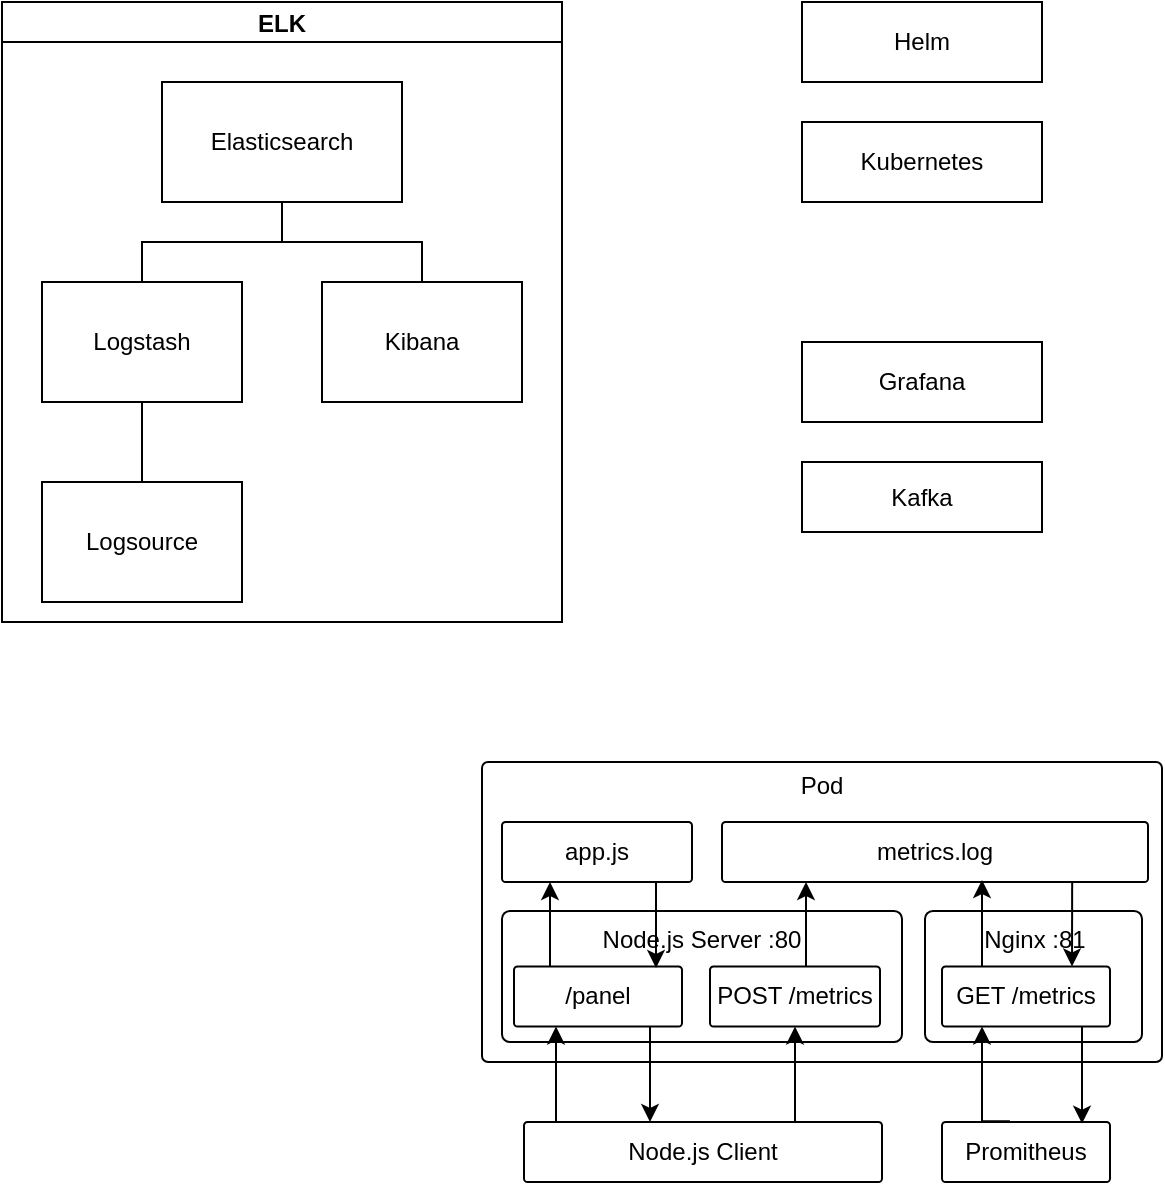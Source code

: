 <mxfile version="15.2.9" type="github">
  <diagram id="LjY5orCp5_SFupNx-PLS" name="Page-1">
    <mxGraphModel dx="1426" dy="864" grid="1" gridSize="10" guides="1" tooltips="1" connect="1" arrows="1" fold="1" page="1" pageScale="1" pageWidth="827" pageHeight="1169" math="0" shadow="0">
      <root>
        <mxCell id="0" />
        <mxCell id="1" parent="0" />
        <mxCell id="tvtmCS9aw7XIIvxJIFJg-1" value="ELK" style="swimlane;startSize=20;horizontal=1;containerType=tree;newEdgeStyle={&quot;edgeStyle&quot;:&quot;elbowEdgeStyle&quot;,&quot;startArrow&quot;:&quot;none&quot;,&quot;endArrow&quot;:&quot;none&quot;};" vertex="1" parent="1">
          <mxGeometry x="60" y="60" width="280" height="310" as="geometry">
            <mxRectangle x="80" y="130" width="60" height="20" as="alternateBounds" />
          </mxGeometry>
        </mxCell>
        <mxCell id="tvtmCS9aw7XIIvxJIFJg-2" value="" style="edgeStyle=elbowEdgeStyle;elbow=vertical;startArrow=none;endArrow=none;rounded=0;" edge="1" parent="tvtmCS9aw7XIIvxJIFJg-1" source="tvtmCS9aw7XIIvxJIFJg-4" target="tvtmCS9aw7XIIvxJIFJg-5">
          <mxGeometry relative="1" as="geometry" />
        </mxCell>
        <mxCell id="tvtmCS9aw7XIIvxJIFJg-3" value="" style="edgeStyle=elbowEdgeStyle;elbow=vertical;startArrow=none;endArrow=none;rounded=0;" edge="1" parent="tvtmCS9aw7XIIvxJIFJg-1" source="tvtmCS9aw7XIIvxJIFJg-4" target="tvtmCS9aw7XIIvxJIFJg-6">
          <mxGeometry relative="1" as="geometry" />
        </mxCell>
        <UserObject label="Elasticsearch" treeRoot="1" id="tvtmCS9aw7XIIvxJIFJg-4">
          <mxCell style="whiteSpace=wrap;html=1;align=center;treeFolding=1;treeMoving=1;newEdgeStyle={&quot;edgeStyle&quot;:&quot;elbowEdgeStyle&quot;,&quot;startArrow&quot;:&quot;none&quot;,&quot;endArrow&quot;:&quot;none&quot;};" vertex="1" parent="tvtmCS9aw7XIIvxJIFJg-1">
            <mxGeometry x="80" y="40" width="120" height="60" as="geometry" />
          </mxCell>
        </UserObject>
        <mxCell id="tvtmCS9aw7XIIvxJIFJg-5" value="Logstash" style="whiteSpace=wrap;html=1;align=center;verticalAlign=middle;treeFolding=1;treeMoving=1;newEdgeStyle={&quot;edgeStyle&quot;:&quot;elbowEdgeStyle&quot;,&quot;startArrow&quot;:&quot;none&quot;,&quot;endArrow&quot;:&quot;none&quot;};" vertex="1" parent="tvtmCS9aw7XIIvxJIFJg-1">
          <mxGeometry x="20" y="140" width="100" height="60" as="geometry" />
        </mxCell>
        <mxCell id="tvtmCS9aw7XIIvxJIFJg-6" value="Kibana" style="whiteSpace=wrap;html=1;align=center;verticalAlign=middle;treeFolding=1;treeMoving=1;newEdgeStyle={&quot;edgeStyle&quot;:&quot;elbowEdgeStyle&quot;,&quot;startArrow&quot;:&quot;none&quot;,&quot;endArrow&quot;:&quot;none&quot;};" vertex="1" parent="tvtmCS9aw7XIIvxJIFJg-1">
          <mxGeometry x="160" y="140" width="100" height="60" as="geometry" />
        </mxCell>
        <mxCell id="tvtmCS9aw7XIIvxJIFJg-28" value="" style="edgeStyle=elbowEdgeStyle;elbow=vertical;startArrow=none;endArrow=none;rounded=0;" edge="1" target="tvtmCS9aw7XIIvxJIFJg-29" source="tvtmCS9aw7XIIvxJIFJg-5" parent="tvtmCS9aw7XIIvxJIFJg-1">
          <mxGeometry relative="1" as="geometry">
            <mxPoint x="200" y="160" as="sourcePoint" />
          </mxGeometry>
        </mxCell>
        <mxCell id="tvtmCS9aw7XIIvxJIFJg-29" value="Logsource" style="whiteSpace=wrap;html=1;align=center;verticalAlign=middle;treeFolding=1;treeMoving=1;newEdgeStyle={&quot;edgeStyle&quot;:&quot;elbowEdgeStyle&quot;,&quot;startArrow&quot;:&quot;none&quot;,&quot;endArrow&quot;:&quot;none&quot;};" vertex="1" parent="tvtmCS9aw7XIIvxJIFJg-1">
          <mxGeometry x="20" y="240" width="100" height="60" as="geometry" />
        </mxCell>
        <UserObject label="Grafana" treeRoot="1" id="tvtmCS9aw7XIIvxJIFJg-9">
          <mxCell style="whiteSpace=wrap;html=1;align=center;treeFolding=1;treeMoving=1;newEdgeStyle={&quot;edgeStyle&quot;:&quot;elbowEdgeStyle&quot;,&quot;startArrow&quot;:&quot;none&quot;,&quot;endArrow&quot;:&quot;none&quot;};" vertex="1" parent="1">
            <mxGeometry x="460" y="230" width="120" height="40" as="geometry" />
          </mxCell>
        </UserObject>
        <UserObject label="Kafka" treeRoot="1" id="tvtmCS9aw7XIIvxJIFJg-12">
          <mxCell style="whiteSpace=wrap;html=1;align=center;treeFolding=1;treeMoving=1;newEdgeStyle={&quot;edgeStyle&quot;:&quot;elbowEdgeStyle&quot;,&quot;startArrow&quot;:&quot;none&quot;,&quot;endArrow&quot;:&quot;none&quot;};" vertex="1" parent="1">
            <mxGeometry x="460" y="290" width="120" height="35" as="geometry" />
          </mxCell>
        </UserObject>
        <UserObject label="Kubernetes" treeRoot="1" id="tvtmCS9aw7XIIvxJIFJg-14">
          <mxCell style="whiteSpace=wrap;html=1;align=center;treeFolding=1;treeMoving=1;newEdgeStyle={&quot;edgeStyle&quot;:&quot;elbowEdgeStyle&quot;,&quot;startArrow&quot;:&quot;none&quot;,&quot;endArrow&quot;:&quot;none&quot;};" vertex="1" parent="1">
            <mxGeometry x="460" y="120" width="120" height="40" as="geometry" />
          </mxCell>
        </UserObject>
        <mxCell id="tvtmCS9aw7XIIvxJIFJg-17" value="" style="edgeStyle=orthogonalEdgeStyle;rounded=0;orthogonalLoop=1;jettySize=auto;html=1;" edge="1" parent="1" target="tvtmCS9aw7XIIvxJIFJg-16">
          <mxGeometry relative="1" as="geometry">
            <mxPoint x="750" y="120" as="sourcePoint" />
          </mxGeometry>
        </mxCell>
        <UserObject label="Helm" treeRoot="1" id="tvtmCS9aw7XIIvxJIFJg-30">
          <mxCell style="whiteSpace=wrap;html=1;align=center;treeFolding=1;treeMoving=1;newEdgeStyle={&quot;edgeStyle&quot;:&quot;elbowEdgeStyle&quot;,&quot;startArrow&quot;:&quot;none&quot;,&quot;endArrow&quot;:&quot;none&quot;};" vertex="1" parent="1">
            <mxGeometry x="460" y="60" width="120" height="40" as="geometry" />
          </mxCell>
        </UserObject>
        <mxCell id="tvtmCS9aw7XIIvxJIFJg-47" value="Pod" style="rounded=1;whiteSpace=wrap;html=1;align=center;verticalAlign=top;treeFolding=0;treeMoving=0;noLabel=0;arcSize=2;container=1;recursiveResize=0;spacing=0;spacingLeft=0;" vertex="1" parent="1">
          <mxGeometry x="300" y="440" width="340" height="150" as="geometry">
            <mxRectangle x="300" y="440" width="60" height="20" as="alternateBounds" />
          </mxGeometry>
        </mxCell>
        <mxCell id="tvtmCS9aw7XIIvxJIFJg-48" value="&lt;span&gt;Node.js Server :80&lt;/span&gt;" style="rounded=1;whiteSpace=wrap;html=1;align=center;verticalAlign=top;treeFolding=0;treeMoving=0;noLabel=0;arcSize=6;container=1;recursiveResize=0;" vertex="1" parent="tvtmCS9aw7XIIvxJIFJg-47">
          <mxGeometry x="10" y="74.5" width="200" height="65.5" as="geometry" />
        </mxCell>
        <mxCell id="tvtmCS9aw7XIIvxJIFJg-59" value="/panel" style="rounded=1;whiteSpace=wrap;html=1;align=center;verticalAlign=middle;treeFolding=0;treeMoving=0;noLabel=0;arcSize=6;" vertex="1" parent="tvtmCS9aw7XIIvxJIFJg-48">
          <mxGeometry x="6" y="27.75" width="84" height="30" as="geometry" />
        </mxCell>
        <mxCell id="tvtmCS9aw7XIIvxJIFJg-65" value="POST /metrics" style="rounded=1;whiteSpace=wrap;html=1;align=center;verticalAlign=middle;treeFolding=0;treeMoving=0;noLabel=0;arcSize=6;" vertex="1" parent="tvtmCS9aw7XIIvxJIFJg-48">
          <mxGeometry x="104" y="27.75" width="85" height="30" as="geometry" />
        </mxCell>
        <mxCell id="tvtmCS9aw7XIIvxJIFJg-52" value="metrics.log" style="rounded=1;whiteSpace=wrap;html=1;align=center;verticalAlign=middle;treeFolding=0;treeMoving=0;noLabel=0;arcSize=6;snapToPoint=1;" vertex="1" parent="tvtmCS9aw7XIIvxJIFJg-47">
          <mxGeometry x="120" y="30" width="213" height="30" as="geometry" />
        </mxCell>
        <mxCell id="tvtmCS9aw7XIIvxJIFJg-53" style="edgeStyle=elbowEdgeStyle;rounded=0;orthogonalLoop=1;jettySize=auto;html=1;" edge="1" parent="tvtmCS9aw7XIIvxJIFJg-47" source="tvtmCS9aw7XIIvxJIFJg-65">
          <mxGeometry relative="1" as="geometry">
            <mxPoint x="162" y="60" as="targetPoint" />
          </mxGeometry>
        </mxCell>
        <mxCell id="tvtmCS9aw7XIIvxJIFJg-66" value="&lt;span&gt;Nginx :81&lt;/span&gt;" style="rounded=1;whiteSpace=wrap;html=1;align=center;verticalAlign=top;treeFolding=0;treeMoving=0;noLabel=0;arcSize=6;container=1;recursiveResize=0;" vertex="1" parent="tvtmCS9aw7XIIvxJIFJg-47">
          <mxGeometry x="221.5" y="74.5" width="108.5" height="65.5" as="geometry" />
        </mxCell>
        <mxCell id="tvtmCS9aw7XIIvxJIFJg-68" value="GET /metrics" style="rounded=1;whiteSpace=wrap;html=1;align=center;verticalAlign=middle;treeFolding=0;treeMoving=0;noLabel=0;arcSize=6;" vertex="1" parent="tvtmCS9aw7XIIvxJIFJg-66">
          <mxGeometry x="8.5" y="27.75" width="84" height="30" as="geometry" />
        </mxCell>
        <mxCell id="tvtmCS9aw7XIIvxJIFJg-71" style="rounded=0;orthogonalLoop=1;jettySize=auto;html=1;edgeStyle=elbowEdgeStyle;" edge="1" parent="tvtmCS9aw7XIIvxJIFJg-47" source="tvtmCS9aw7XIIvxJIFJg-68">
          <mxGeometry relative="1" as="geometry">
            <mxPoint x="250" y="59" as="targetPoint" />
          </mxGeometry>
        </mxCell>
        <mxCell id="tvtmCS9aw7XIIvxJIFJg-72" style="edgeStyle=elbowEdgeStyle;rounded=0;orthogonalLoop=1;jettySize=auto;html=1;exitX=0.822;exitY=1;exitDx=0;exitDy=0;exitPerimeter=0;" edge="1" parent="tvtmCS9aw7XIIvxJIFJg-47" source="tvtmCS9aw7XIIvxJIFJg-52" target="tvtmCS9aw7XIIvxJIFJg-68">
          <mxGeometry relative="1" as="geometry">
            <mxPoint x="400" y="80" as="sourcePoint" />
            <mxPoint x="360" y="90" as="targetPoint" />
          </mxGeometry>
        </mxCell>
        <mxCell id="tvtmCS9aw7XIIvxJIFJg-75" style="edgeStyle=elbowEdgeStyle;rounded=0;orthogonalLoop=1;jettySize=auto;html=1;entryX=0.845;entryY=0.025;entryDx=0;entryDy=0;entryPerimeter=0;" edge="1" parent="tvtmCS9aw7XIIvxJIFJg-47" source="tvtmCS9aw7XIIvxJIFJg-74" target="tvtmCS9aw7XIIvxJIFJg-59">
          <mxGeometry relative="1" as="geometry" />
        </mxCell>
        <mxCell id="tvtmCS9aw7XIIvxJIFJg-74" value="app.js" style="rounded=1;whiteSpace=wrap;html=1;align=center;verticalAlign=middle;treeFolding=0;treeMoving=0;noLabel=0;arcSize=6;" vertex="1" parent="tvtmCS9aw7XIIvxJIFJg-47">
          <mxGeometry x="10" y="30" width="95" height="30" as="geometry" />
        </mxCell>
        <mxCell id="tvtmCS9aw7XIIvxJIFJg-76" style="edgeStyle=elbowEdgeStyle;rounded=0;orthogonalLoop=1;jettySize=auto;html=1;entryX=0.25;entryY=1;entryDx=0;entryDy=0;" edge="1" parent="tvtmCS9aw7XIIvxJIFJg-47" source="tvtmCS9aw7XIIvxJIFJg-59" target="tvtmCS9aw7XIIvxJIFJg-74">
          <mxGeometry relative="1" as="geometry" />
        </mxCell>
        <mxCell id="tvtmCS9aw7XIIvxJIFJg-69" style="edgeStyle=elbowEdgeStyle;rounded=0;orthogonalLoop=1;jettySize=auto;html=1;exitX=0.405;exitY=-0.013;exitDx=0;exitDy=0;exitPerimeter=0;" edge="1" parent="1" source="tvtmCS9aw7XIIvxJIFJg-55" target="tvtmCS9aw7XIIvxJIFJg-68">
          <mxGeometry relative="1" as="geometry">
            <Array as="points">
              <mxPoint x="550" y="620" />
            </Array>
          </mxGeometry>
        </mxCell>
        <mxCell id="tvtmCS9aw7XIIvxJIFJg-55" value="Promitheus" style="rounded=1;whiteSpace=wrap;html=1;align=center;verticalAlign=middle;treeFolding=0;treeMoving=0;noLabel=0;arcSize=6;snapToPoint=1;" vertex="1" parent="1">
          <mxGeometry x="530" y="620" width="84" height="30" as="geometry" />
        </mxCell>
        <mxCell id="tvtmCS9aw7XIIvxJIFJg-70" style="edgeStyle=elbowEdgeStyle;rounded=0;orthogonalLoop=1;jettySize=auto;html=1;entryX=0.833;entryY=0.027;entryDx=0;entryDy=0;entryPerimeter=0;" edge="1" parent="1" source="tvtmCS9aw7XIIvxJIFJg-68" target="tvtmCS9aw7XIIvxJIFJg-55">
          <mxGeometry relative="1" as="geometry">
            <mxPoint x="670" y="610" as="sourcePoint" />
          </mxGeometry>
        </mxCell>
        <mxCell id="tvtmCS9aw7XIIvxJIFJg-73" style="edgeStyle=elbowEdgeStyle;rounded=0;orthogonalLoop=1;jettySize=auto;html=1;" edge="1" parent="1" source="tvtmCS9aw7XIIvxJIFJg-49" target="tvtmCS9aw7XIIvxJIFJg-65">
          <mxGeometry relative="1" as="geometry">
            <mxPoint x="470" y="630" as="targetPoint" />
          </mxGeometry>
        </mxCell>
        <mxCell id="tvtmCS9aw7XIIvxJIFJg-49" value="Node.js Client" style="rounded=1;whiteSpace=wrap;html=1;align=center;verticalAlign=middle;treeFolding=0;treeMoving=0;noLabel=0;arcSize=6;" vertex="1" parent="1">
          <mxGeometry x="321" y="620" width="179" height="30" as="geometry" />
        </mxCell>
        <mxCell id="tvtmCS9aw7XIIvxJIFJg-51" style="edgeStyle=elbowEdgeStyle;rounded=0;orthogonalLoop=1;jettySize=auto;html=1;entryX=0.25;entryY=1;entryDx=0;entryDy=0;" edge="1" parent="1" source="tvtmCS9aw7XIIvxJIFJg-49" target="tvtmCS9aw7XIIvxJIFJg-59">
          <mxGeometry relative="1" as="geometry">
            <mxPoint x="384" y="602.25" as="targetPoint" />
          </mxGeometry>
        </mxCell>
        <mxCell id="tvtmCS9aw7XIIvxJIFJg-50" style="edgeStyle=elbowEdgeStyle;rounded=0;orthogonalLoop=1;jettySize=auto;html=1;entryX=0.352;entryY=0;entryDx=0;entryDy=0;entryPerimeter=0;" edge="1" parent="1" source="tvtmCS9aw7XIIvxJIFJg-59" target="tvtmCS9aw7XIIvxJIFJg-49">
          <mxGeometry relative="1" as="geometry">
            <mxPoint x="342" y="602.25" as="sourcePoint" />
            <mxPoint x="390" y="620" as="targetPoint" />
          </mxGeometry>
        </mxCell>
      </root>
    </mxGraphModel>
  </diagram>
</mxfile>
